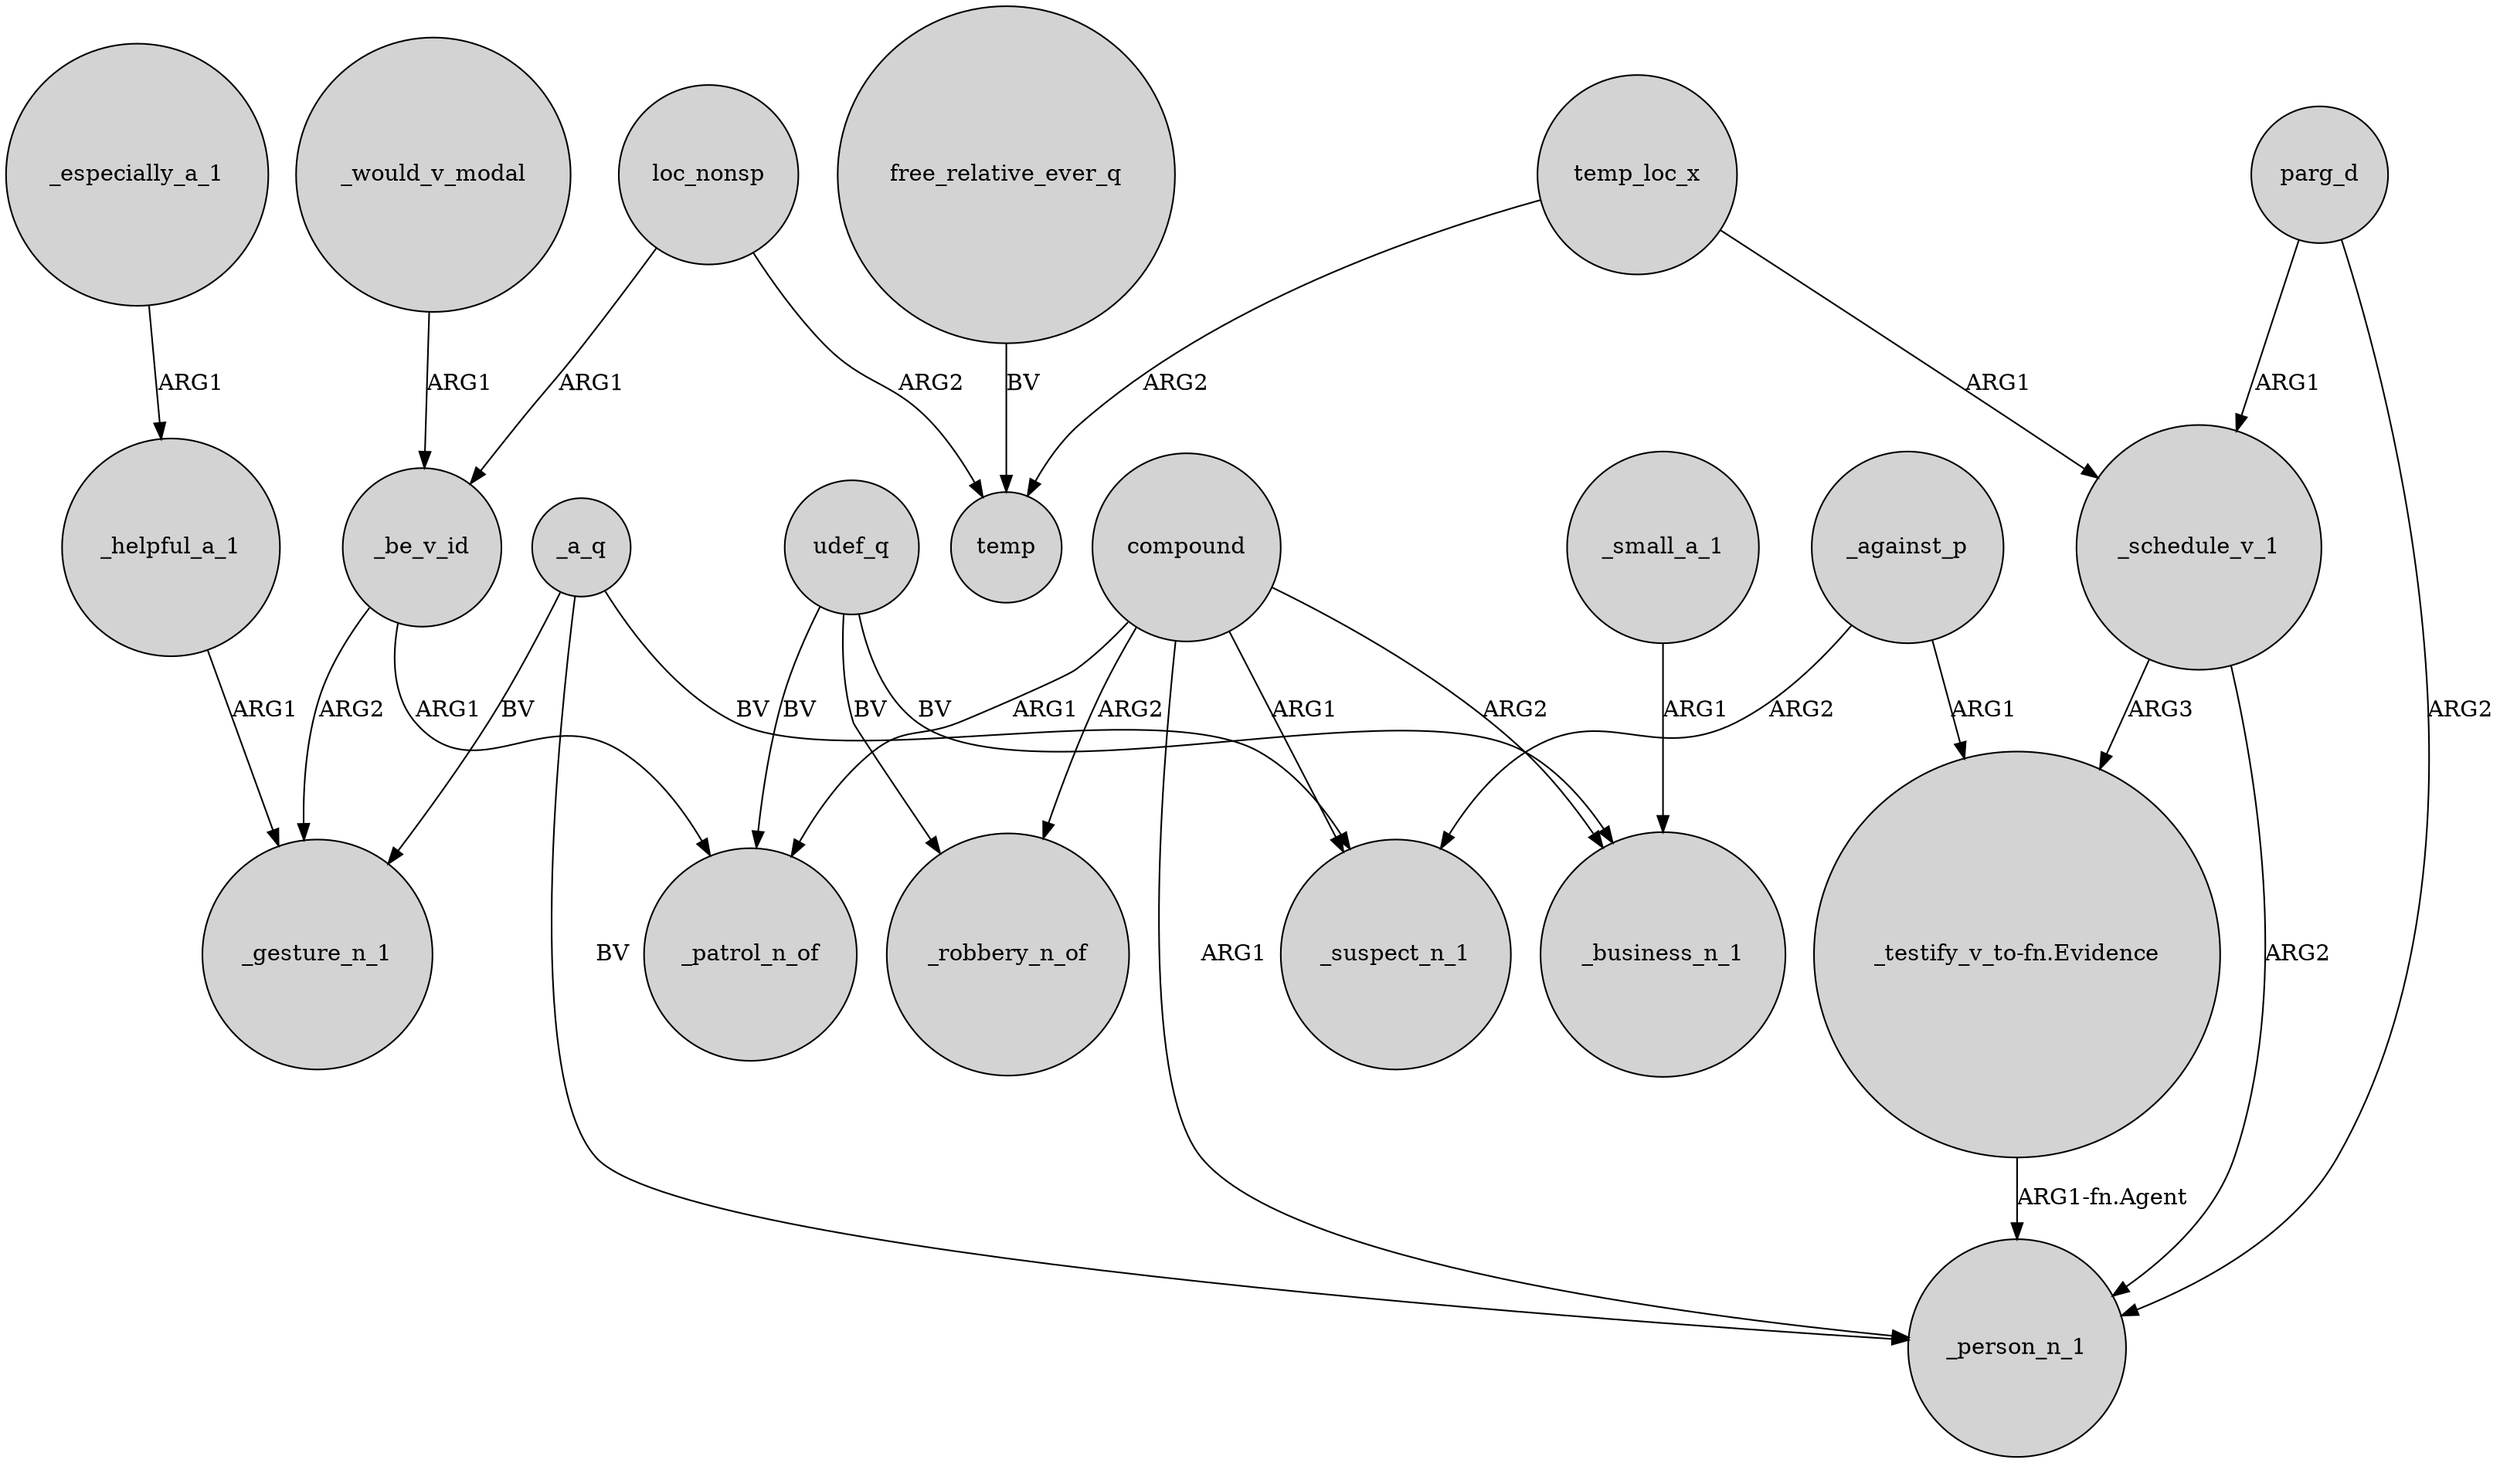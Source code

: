 digraph {
	node [shape=circle style=filled]
	_a_q -> _gesture_n_1 [label=BV]
	_be_v_id -> _patrol_n_of [label=ARG1]
	_a_q -> _person_n_1 [label=BV]
	_be_v_id -> _gesture_n_1 [label=ARG2]
	_schedule_v_1 -> "_testify_v_to-fn.Evidence" [label=ARG3]
	udef_q -> _robbery_n_of [label=BV]
	_would_v_modal -> _be_v_id [label=ARG1]
	"_testify_v_to-fn.Evidence" -> _person_n_1 [label="ARG1-fn.Agent"]
	_a_q -> _suspect_n_1 [label=BV]
	temp_loc_x -> _schedule_v_1 [label=ARG1]
	_especially_a_1 -> _helpful_a_1 [label=ARG1]
	parg_d -> _person_n_1 [label=ARG2]
	_schedule_v_1 -> _person_n_1 [label=ARG2]
	_against_p -> _suspect_n_1 [label=ARG2]
	temp_loc_x -> temp [label=ARG2]
	loc_nonsp -> temp [label=ARG2]
	compound -> _robbery_n_of [label=ARG2]
	compound -> _person_n_1 [label=ARG1]
	compound -> _suspect_n_1 [label=ARG1]
	_against_p -> "_testify_v_to-fn.Evidence" [label=ARG1]
	_small_a_1 -> _business_n_1 [label=ARG1]
	udef_q -> _patrol_n_of [label=BV]
	compound -> _business_n_1 [label=ARG2]
	free_relative_ever_q -> temp [label=BV]
	udef_q -> _business_n_1 [label=BV]
	loc_nonsp -> _be_v_id [label=ARG1]
	_helpful_a_1 -> _gesture_n_1 [label=ARG1]
	parg_d -> _schedule_v_1 [label=ARG1]
	compound -> _patrol_n_of [label=ARG1]
}
